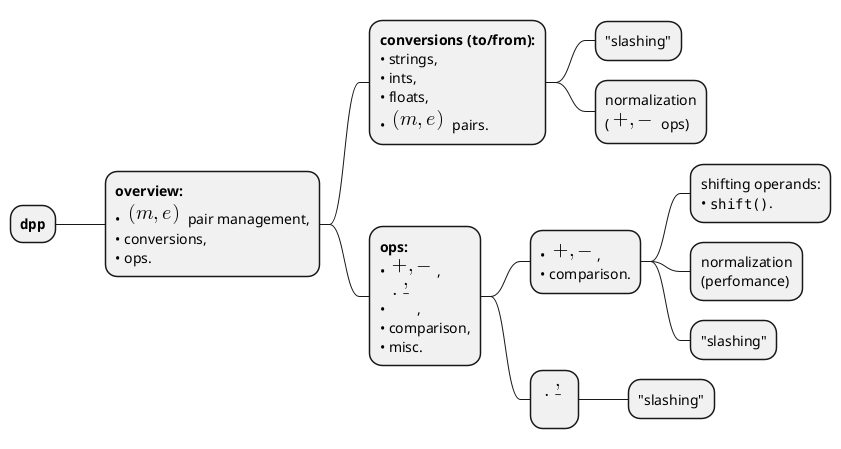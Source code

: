 @startmindmap
+ **""dpp""**
++ **overview:**\n• <math>(m, e)</math> pair management,\n• conversions,\n• ops.
+++ **conversions (to/from):**\n• strings,\n• ints,\n• floats,\n• <math>(m, e)</math> pairs.
++++ "slashing"
++++ normalization\n(<math>+, -</math> ops)
+++ **ops:**\n• <math>+, -</math>,\n• <math>*, /</math>,\n• comparison,\n• misc.
++++ • <math>+, -</math>,\n• comparison.
+++++ shifting operands:\n• ""shift()"".
+++++ normalization\n(perfomance)
+++++ "slashing"
++++ <math>*, /</math>
+++++ "slashing"
@endmindmap